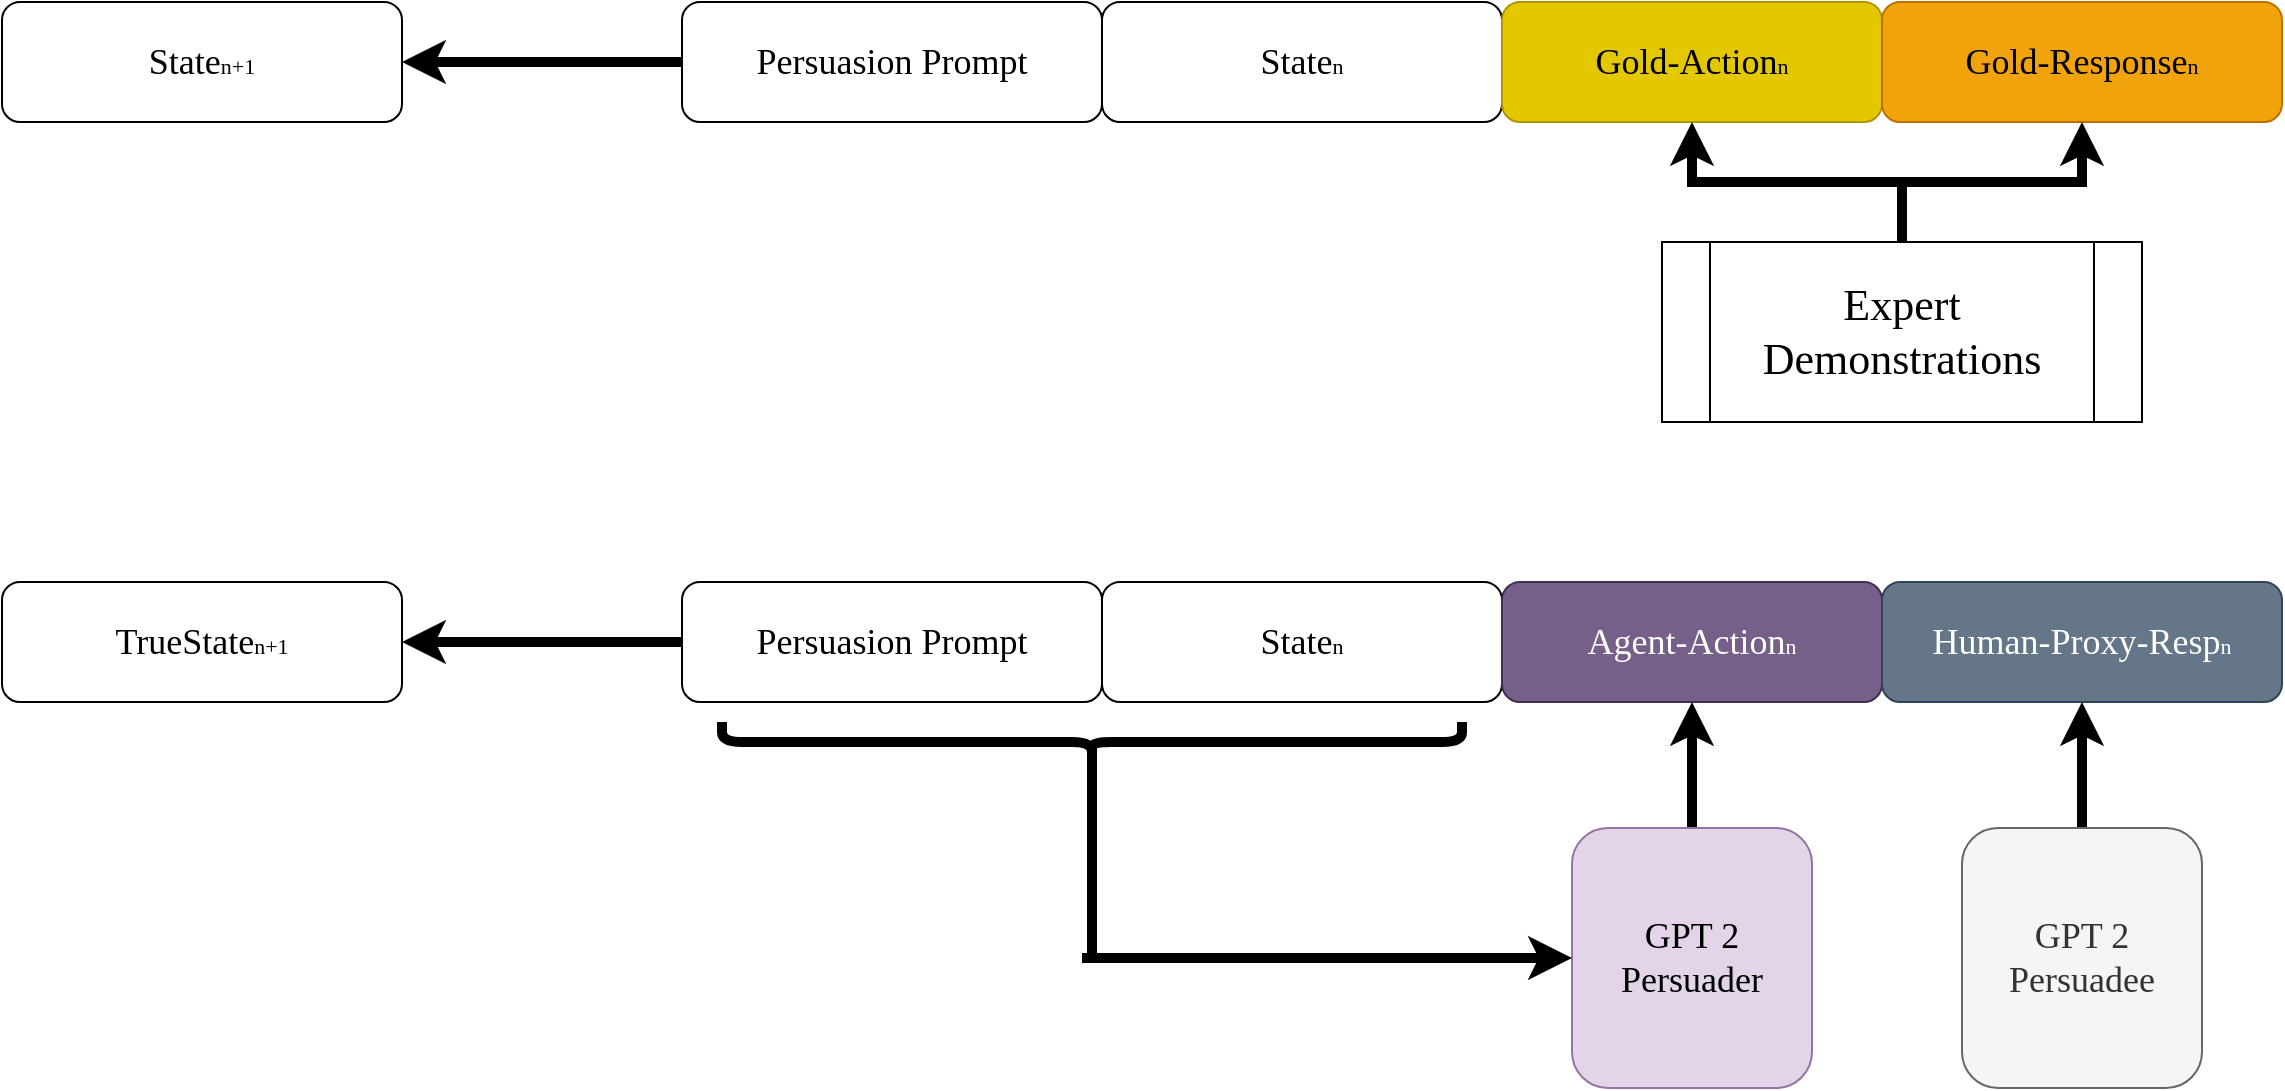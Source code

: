 <mxfile version="20.8.16" type="device"><diagram name="Page-1" id="5ufEYG5yvmr6UciI7t3s"><mxGraphModel dx="2711" dy="1133" grid="1" gridSize="10" guides="1" tooltips="1" connect="1" arrows="1" fold="1" page="1" pageScale="1" pageWidth="827" pageHeight="1169" math="0" shadow="0"><root><mxCell id="0"/><mxCell id="1" parent="0"/><mxCell id="Yb850IO_NtEnz7OJGGdr-6" style="edgeStyle=orthogonalEdgeStyle;rounded=0;orthogonalLoop=1;jettySize=auto;html=1;exitX=0;exitY=0.5;exitDx=0;exitDy=0;entryX=1;entryY=0.5;entryDx=0;entryDy=0;fontFamily=Lucida Console;fontSize=18;strokeWidth=5;" edge="1" parent="1" source="Yb850IO_NtEnz7OJGGdr-1" target="Yb850IO_NtEnz7OJGGdr-4"><mxGeometry relative="1" as="geometry"/></mxCell><mxCell id="Yb850IO_NtEnz7OJGGdr-1" value="&lt;font style=&quot;font-size: 18px;&quot; face=&quot;Lucida Console&quot;&gt;Persuasion Prompt&lt;/font&gt;" style="rounded=1;whiteSpace=wrap;html=1;" vertex="1" parent="1"><mxGeometry x="50" y="280" width="210" height="60" as="geometry"/></mxCell><mxCell id="Yb850IO_NtEnz7OJGGdr-2" value="&lt;font style=&quot;font-size: 18px;&quot;&gt;State&lt;/font&gt;&lt;font style=&quot;font-size: 11px;&quot;&gt;n&lt;/font&gt;" style="rounded=1;whiteSpace=wrap;html=1;fontFamily=Lucida Console;fontSize=17;" vertex="1" parent="1"><mxGeometry x="260" y="280" width="200" height="60" as="geometry"/></mxCell><mxCell id="Yb850IO_NtEnz7OJGGdr-3" value="&lt;font style=&quot;font-size: 18px;&quot;&gt;Gold-Action&lt;/font&gt;&lt;font style=&quot;font-size: 11px;&quot;&gt;n&lt;/font&gt;" style="rounded=1;whiteSpace=wrap;html=1;fontFamily=Lucida Console;fontSize=11;fillColor=#e3c800;fontColor=#000000;strokeColor=#B09500;" vertex="1" parent="1"><mxGeometry x="460" y="280" width="190" height="60" as="geometry"/></mxCell><mxCell id="Yb850IO_NtEnz7OJGGdr-4" value="&lt;font style=&quot;font-size: 18px;&quot;&gt;State&lt;/font&gt;&lt;font style=&quot;font-size: 11px;&quot;&gt;n+1&lt;/font&gt;" style="rounded=1;whiteSpace=wrap;html=1;fontFamily=Lucida Console;fontSize=17;" vertex="1" parent="1"><mxGeometry x="-290" y="280" width="200" height="60" as="geometry"/></mxCell><mxCell id="Yb850IO_NtEnz7OJGGdr-7" value="&lt;font style=&quot;font-size: 18px;&quot;&gt;Gold-Response&lt;/font&gt;&lt;font style=&quot;font-size: 11px;&quot;&gt;n&lt;/font&gt;" style="rounded=1;whiteSpace=wrap;html=1;fontFamily=Lucida Console;fontSize=17;fillColor=#f0a30a;fontColor=#000000;strokeColor=#BD7000;" vertex="1" parent="1"><mxGeometry x="650" y="280" width="200" height="60" as="geometry"/></mxCell><mxCell id="Yb850IO_NtEnz7OJGGdr-22" style="edgeStyle=orthogonalEdgeStyle;rounded=0;orthogonalLoop=1;jettySize=auto;html=1;entryX=0.5;entryY=1;entryDx=0;entryDy=0;strokeWidth=5;fontFamily=Lucida Console;fontSize=22;" edge="1" parent="1" source="Yb850IO_NtEnz7OJGGdr-14" target="Yb850IO_NtEnz7OJGGdr-3"><mxGeometry relative="1" as="geometry"/></mxCell><mxCell id="Yb850IO_NtEnz7OJGGdr-23" style="edgeStyle=orthogonalEdgeStyle;rounded=0;orthogonalLoop=1;jettySize=auto;html=1;entryX=0.5;entryY=1;entryDx=0;entryDy=0;strokeWidth=5;fontFamily=Lucida Console;fontSize=22;" edge="1" parent="1" source="Yb850IO_NtEnz7OJGGdr-14" target="Yb850IO_NtEnz7OJGGdr-7"><mxGeometry relative="1" as="geometry"/></mxCell><mxCell id="Yb850IO_NtEnz7OJGGdr-14" value="&lt;font style=&quot;font-size: 22px;&quot;&gt;Expert Demonstrations&lt;/font&gt;" style="shape=process;whiteSpace=wrap;html=1;backgroundOutline=1;fontFamily=Lucida Console;fontSize=18;" vertex="1" parent="1"><mxGeometry x="540" y="400" width="240" height="90" as="geometry"/></mxCell><mxCell id="Yb850IO_NtEnz7OJGGdr-24" style="edgeStyle=orthogonalEdgeStyle;rounded=0;orthogonalLoop=1;jettySize=auto;html=1;exitX=0;exitY=0.5;exitDx=0;exitDy=0;entryX=1;entryY=0.5;entryDx=0;entryDy=0;fontFamily=Lucida Console;fontSize=18;strokeWidth=5;" edge="1" parent="1" source="Yb850IO_NtEnz7OJGGdr-25" target="Yb850IO_NtEnz7OJGGdr-28"><mxGeometry relative="1" as="geometry"/></mxCell><mxCell id="Yb850IO_NtEnz7OJGGdr-25" value="&lt;font style=&quot;font-size: 18px;&quot; face=&quot;Lucida Console&quot;&gt;Persuasion Prompt&lt;/font&gt;" style="rounded=1;whiteSpace=wrap;html=1;" vertex="1" parent="1"><mxGeometry x="50" y="570" width="210" height="60" as="geometry"/></mxCell><mxCell id="Yb850IO_NtEnz7OJGGdr-26" value="&lt;font style=&quot;font-size: 18px;&quot;&gt;State&lt;/font&gt;&lt;font style=&quot;font-size: 11px;&quot;&gt;n&lt;/font&gt;" style="rounded=1;whiteSpace=wrap;html=1;fontFamily=Lucida Console;fontSize=17;" vertex="1" parent="1"><mxGeometry x="260" y="570" width="200" height="60" as="geometry"/></mxCell><mxCell id="Yb850IO_NtEnz7OJGGdr-27" value="&lt;span style=&quot;font-size: 18px;&quot;&gt;Agent-Action&lt;/span&gt;&lt;font style=&quot;font-size: 11px;&quot;&gt;n&lt;/font&gt;" style="rounded=1;whiteSpace=wrap;html=1;fontFamily=Lucida Console;fontSize=11;fillColor=#76608a;fontColor=#ffffff;strokeColor=#432D57;" vertex="1" parent="1"><mxGeometry x="460" y="570" width="190" height="60" as="geometry"/></mxCell><mxCell id="Yb850IO_NtEnz7OJGGdr-28" value="&lt;font style=&quot;font-size: 18px;&quot;&gt;TrueState&lt;/font&gt;&lt;font style=&quot;font-size: 11px;&quot;&gt;n+1&lt;/font&gt;" style="rounded=1;whiteSpace=wrap;html=1;fontFamily=Lucida Console;fontSize=17;" vertex="1" parent="1"><mxGeometry x="-290" y="570" width="200" height="60" as="geometry"/></mxCell><mxCell id="Yb850IO_NtEnz7OJGGdr-29" value="&lt;font style=&quot;font-size: 18px;&quot;&gt;Human-Proxy-Resp&lt;/font&gt;&lt;font style=&quot;font-size: 11px;&quot;&gt;n&lt;/font&gt;" style="rounded=1;whiteSpace=wrap;html=1;fontFamily=Lucida Console;fontSize=17;fillColor=#647687;fontColor=#ffffff;strokeColor=#314354;" vertex="1" parent="1"><mxGeometry x="650" y="570" width="200" height="60" as="geometry"/></mxCell><mxCell id="Yb850IO_NtEnz7OJGGdr-34" style="edgeStyle=orthogonalEdgeStyle;rounded=0;orthogonalLoop=1;jettySize=auto;html=1;entryX=0.5;entryY=1;entryDx=0;entryDy=0;strokeWidth=5;fontFamily=Lucida Console;fontSize=18;" edge="1" parent="1" source="Yb850IO_NtEnz7OJGGdr-33" target="Yb850IO_NtEnz7OJGGdr-27"><mxGeometry relative="1" as="geometry"/></mxCell><mxCell id="Yb850IO_NtEnz7OJGGdr-33" value="&lt;font style=&quot;font-size: 18px;&quot;&gt;GPT 2 Persuader&lt;/font&gt;" style="rounded=1;whiteSpace=wrap;html=1;fontFamily=Lucida Console;fontSize=11;fillColor=#e1d5e7;strokeColor=#9673a6;" vertex="1" parent="1"><mxGeometry x="495" y="693" width="120" height="130" as="geometry"/></mxCell><mxCell id="Yb850IO_NtEnz7OJGGdr-37" value="" style="shape=curlyBracket;whiteSpace=wrap;html=1;rounded=1;labelPosition=left;verticalLabelPosition=middle;align=right;verticalAlign=middle;fontFamily=Lucida Console;fontSize=18;strokeWidth=5;rotation=-90;" vertex="1" parent="1"><mxGeometry x="245" y="465" width="20" height="370" as="geometry"/></mxCell><mxCell id="Yb850IO_NtEnz7OJGGdr-46" value="" style="endArrow=none;html=1;rounded=0;strokeWidth=5;fontFamily=Lucida Console;fontSize=18;entryX=0.1;entryY=0.5;entryDx=0;entryDy=0;entryPerimeter=0;" edge="1" parent="1" target="Yb850IO_NtEnz7OJGGdr-37"><mxGeometry width="50" height="50" relative="1" as="geometry"><mxPoint x="255" y="760" as="sourcePoint"/><mxPoint x="330" y="700" as="targetPoint"/></mxGeometry></mxCell><mxCell id="Yb850IO_NtEnz7OJGGdr-47" value="" style="endArrow=classic;html=1;rounded=0;strokeWidth=5;fontFamily=Lucida Console;fontSize=18;entryX=0;entryY=0.5;entryDx=0;entryDy=0;" edge="1" parent="1" target="Yb850IO_NtEnz7OJGGdr-33"><mxGeometry width="50" height="50" relative="1" as="geometry"><mxPoint x="250" y="758" as="sourcePoint"/><mxPoint x="330" y="700" as="targetPoint"/></mxGeometry></mxCell><mxCell id="Yb850IO_NtEnz7OJGGdr-49" style="edgeStyle=orthogonalEdgeStyle;rounded=0;orthogonalLoop=1;jettySize=auto;html=1;exitX=0.5;exitY=0;exitDx=0;exitDy=0;entryX=0.5;entryY=1;entryDx=0;entryDy=0;strokeWidth=5;fontFamily=Lucida Console;fontSize=18;" edge="1" parent="1" source="Yb850IO_NtEnz7OJGGdr-48" target="Yb850IO_NtEnz7OJGGdr-29"><mxGeometry relative="1" as="geometry"/></mxCell><mxCell id="Yb850IO_NtEnz7OJGGdr-48" value="&lt;font style=&quot;font-size: 18px;&quot;&gt;GPT 2 Persuadee&lt;/font&gt;" style="rounded=1;whiteSpace=wrap;html=1;fontFamily=Lucida Console;fontSize=11;fillColor=#f5f5f5;strokeColor=#666666;fontColor=#333333;" vertex="1" parent="1"><mxGeometry x="690" y="693" width="120" height="130" as="geometry"/></mxCell></root></mxGraphModel></diagram></mxfile>